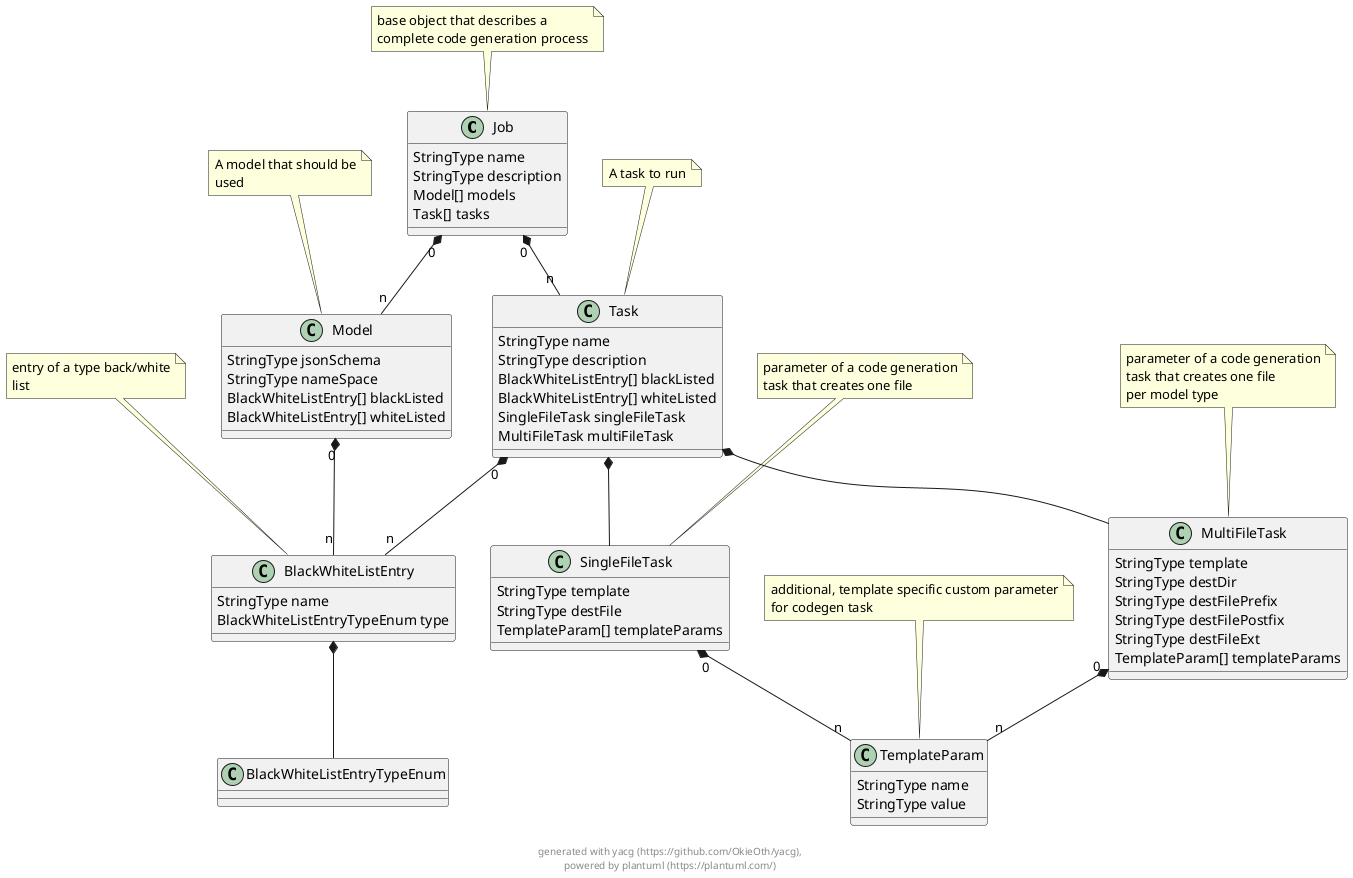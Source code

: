 
@startuml

class Job {
    StringType name 
    StringType description 
    Model[] models 
    Task[] tasks 
}

note top: base object that describes a\ncomplete code generation process
class Model {
    StringType jsonSchema 
    StringType nameSpace 
    BlackWhiteListEntry[] blackListed 
    BlackWhiteListEntry[] whiteListed 
}

note top: A model that should be\nused
class Task {
    StringType name 
    StringType description 
    BlackWhiteListEntry[] blackListed 
    BlackWhiteListEntry[] whiteListed 
    SingleFileTask singleFileTask 
    MultiFileTask multiFileTask 
}

note top: A task to run
class BlackWhiteListEntry {
    StringType name 
    BlackWhiteListEntryTypeEnum type 
}

note top: entry of a type back/white\nlist
class BlackWhiteListEntryTypeEnum {
}

class SingleFileTask {
    StringType template 
    StringType destFile 
    TemplateParam[] templateParams 
}

note top: parameter of a code generation\ntask that creates one file
class TemplateParam {
    StringType name 
    StringType value 
}

note top: additional, template specific custom parameter\nfor codegen task
class MultiFileTask {
    StringType template 
    StringType destDir 
    StringType destFilePrefix 
    StringType destFilePostfix 
    StringType destFileExt 
    TemplateParam[] templateParams 
}

note top: parameter of a code generation\ntask that creates one file\nper model type

    
Job "0" *-- "n" Model        
            
Job "0" *-- "n" Task        
            
    
Model "0" *-- "n" BlackWhiteListEntry        
            
    
Task "0" *-- "n" BlackWhiteListEntry        
            
Task  *--  SingleFileTask        
            
Task  *--  MultiFileTask        
            
    
BlackWhiteListEntry  *--  BlackWhiteListEntryTypeEnum        
            
    
    
SingleFileTask "0" *-- "n" TemplateParam        
            
    
    
MultiFileTask "0" *-- "n" TemplateParam        
            

footer \ngenerated with yacg (https://github.com/OkieOth/yacg),\npowered by plantuml (https://plantuml.com/)
@enduml